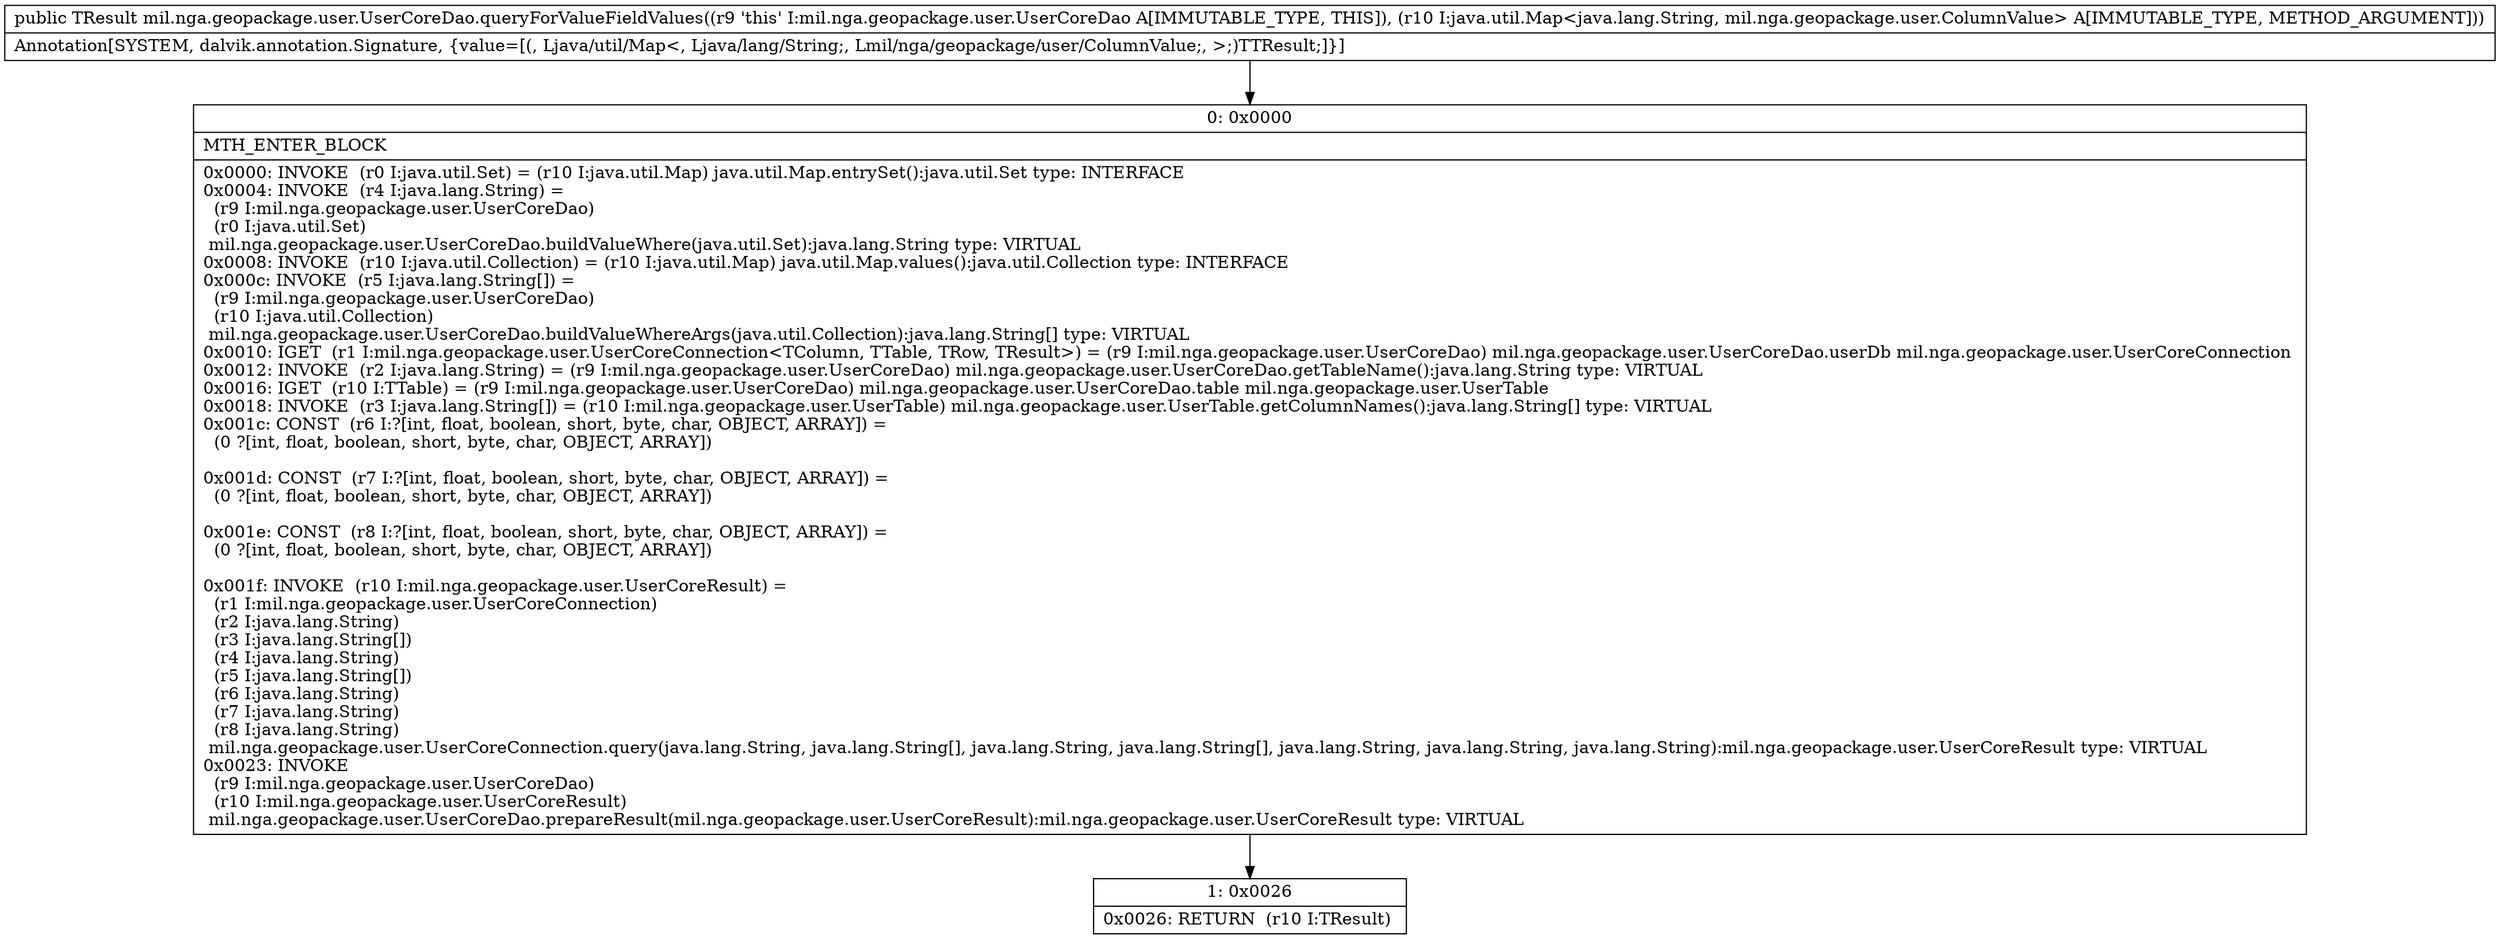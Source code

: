 digraph "CFG formil.nga.geopackage.user.UserCoreDao.queryForValueFieldValues(Ljava\/util\/Map;)Lmil\/nga\/geopackage\/user\/UserCoreResult;" {
Node_0 [shape=record,label="{0\:\ 0x0000|MTH_ENTER_BLOCK\l|0x0000: INVOKE  (r0 I:java.util.Set) = (r10 I:java.util.Map) java.util.Map.entrySet():java.util.Set type: INTERFACE \l0x0004: INVOKE  (r4 I:java.lang.String) = \l  (r9 I:mil.nga.geopackage.user.UserCoreDao)\l  (r0 I:java.util.Set)\l mil.nga.geopackage.user.UserCoreDao.buildValueWhere(java.util.Set):java.lang.String type: VIRTUAL \l0x0008: INVOKE  (r10 I:java.util.Collection) = (r10 I:java.util.Map) java.util.Map.values():java.util.Collection type: INTERFACE \l0x000c: INVOKE  (r5 I:java.lang.String[]) = \l  (r9 I:mil.nga.geopackage.user.UserCoreDao)\l  (r10 I:java.util.Collection)\l mil.nga.geopackage.user.UserCoreDao.buildValueWhereArgs(java.util.Collection):java.lang.String[] type: VIRTUAL \l0x0010: IGET  (r1 I:mil.nga.geopackage.user.UserCoreConnection\<TColumn, TTable, TRow, TResult\>) = (r9 I:mil.nga.geopackage.user.UserCoreDao) mil.nga.geopackage.user.UserCoreDao.userDb mil.nga.geopackage.user.UserCoreConnection \l0x0012: INVOKE  (r2 I:java.lang.String) = (r9 I:mil.nga.geopackage.user.UserCoreDao) mil.nga.geopackage.user.UserCoreDao.getTableName():java.lang.String type: VIRTUAL \l0x0016: IGET  (r10 I:TTable) = (r9 I:mil.nga.geopackage.user.UserCoreDao) mil.nga.geopackage.user.UserCoreDao.table mil.nga.geopackage.user.UserTable \l0x0018: INVOKE  (r3 I:java.lang.String[]) = (r10 I:mil.nga.geopackage.user.UserTable) mil.nga.geopackage.user.UserTable.getColumnNames():java.lang.String[] type: VIRTUAL \l0x001c: CONST  (r6 I:?[int, float, boolean, short, byte, char, OBJECT, ARRAY]) = \l  (0 ?[int, float, boolean, short, byte, char, OBJECT, ARRAY])\l \l0x001d: CONST  (r7 I:?[int, float, boolean, short, byte, char, OBJECT, ARRAY]) = \l  (0 ?[int, float, boolean, short, byte, char, OBJECT, ARRAY])\l \l0x001e: CONST  (r8 I:?[int, float, boolean, short, byte, char, OBJECT, ARRAY]) = \l  (0 ?[int, float, boolean, short, byte, char, OBJECT, ARRAY])\l \l0x001f: INVOKE  (r10 I:mil.nga.geopackage.user.UserCoreResult) = \l  (r1 I:mil.nga.geopackage.user.UserCoreConnection)\l  (r2 I:java.lang.String)\l  (r3 I:java.lang.String[])\l  (r4 I:java.lang.String)\l  (r5 I:java.lang.String[])\l  (r6 I:java.lang.String)\l  (r7 I:java.lang.String)\l  (r8 I:java.lang.String)\l mil.nga.geopackage.user.UserCoreConnection.query(java.lang.String, java.lang.String[], java.lang.String, java.lang.String[], java.lang.String, java.lang.String, java.lang.String):mil.nga.geopackage.user.UserCoreResult type: VIRTUAL \l0x0023: INVOKE  \l  (r9 I:mil.nga.geopackage.user.UserCoreDao)\l  (r10 I:mil.nga.geopackage.user.UserCoreResult)\l mil.nga.geopackage.user.UserCoreDao.prepareResult(mil.nga.geopackage.user.UserCoreResult):mil.nga.geopackage.user.UserCoreResult type: VIRTUAL \l}"];
Node_1 [shape=record,label="{1\:\ 0x0026|0x0026: RETURN  (r10 I:TResult) \l}"];
MethodNode[shape=record,label="{public TResult mil.nga.geopackage.user.UserCoreDao.queryForValueFieldValues((r9 'this' I:mil.nga.geopackage.user.UserCoreDao A[IMMUTABLE_TYPE, THIS]), (r10 I:java.util.Map\<java.lang.String, mil.nga.geopackage.user.ColumnValue\> A[IMMUTABLE_TYPE, METHOD_ARGUMENT]))  | Annotation[SYSTEM, dalvik.annotation.Signature, \{value=[(, Ljava\/util\/Map\<, Ljava\/lang\/String;, Lmil\/nga\/geopackage\/user\/ColumnValue;, \>;)TTResult;]\}]\l}"];
MethodNode -> Node_0;
Node_0 -> Node_1;
}

